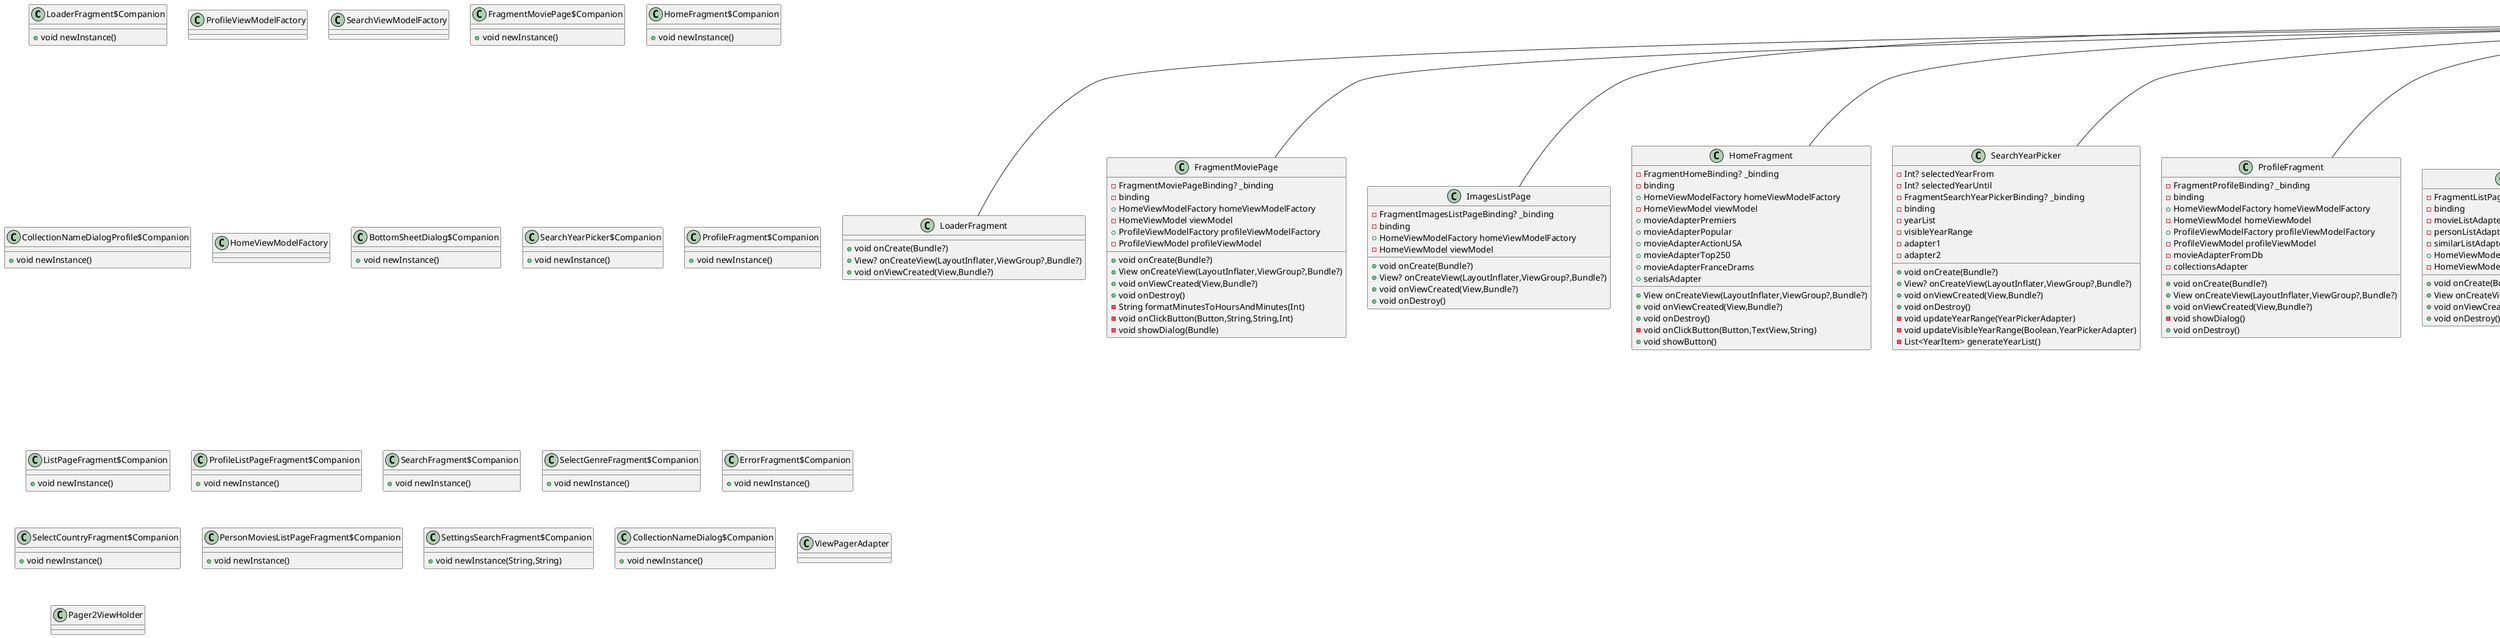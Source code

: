 @startuml
class LoaderFragment$Companion {
+ void newInstance()
}
class LoaderFragment {
+ void onCreate(Bundle?)
+ View? onCreateView(LayoutInflater,ViewGroup?,Bundle?)
+ void onViewCreated(View,Bundle?)
}
class ProfileViewModelFactory {
}
class SearchViewModelFactory {
}
class HomeViewModel {
-  _moviesPremiers
+  moviesPremiers
-  _moviesPopular
+  moviesPopular
-  _moviesActionUSA
+  moviesActionUSA
-  _moviesTop250
+  moviesTop250
-  _moviesFranceDrams
+  moviesFranceDrams
-  _serials
+  serials
-  _personsInfo
+  personsInfo
-  _similarMovies
+  similarMovies
+ Flow<PagingData<Movie>> pagedMoviesPremiers
+ Flow<PagingData<Movie>> pagedMoviesPopular
+ Flow<PagingData<Movie>> pagedByGenreMovies
+ Flow<PagingData<Movie>> pagedMoviesTop250
+ Flow<PagingData<Movie>> pagedSerials
+ Movie loadMovieInfo(Int)
+ void loadPersons(Int)
+ List<Image> loadMovieImg(Int,String)
+ void loadSimilarMovies(Int)
+ PersonInfo loadPersonInfo(Int)
}
class FragmentMoviePage$Companion {
+ void newInstance()
}
class FragmentMoviePage {
- FragmentMoviePageBinding? _binding
-  binding
+ HomeViewModelFactory homeViewModelFactory
- HomeViewModel viewModel
+ ProfileViewModelFactory profileViewModelFactory
- ProfileViewModel profileViewModel
+ void onCreate(Bundle?)
+ View onCreateView(LayoutInflater,ViewGroup?,Bundle?)
+ void onViewCreated(View,Bundle?)
+ void onDestroy()
- String formatMinutesToHoursAndMinutes(Int)
- void onClickButton(Button,String,String,Int)
- void showDialog(Bundle)
}
class ImagesListPage {
- FragmentImagesListPageBinding? _binding
-  binding
+ HomeViewModelFactory homeViewModelFactory
- HomeViewModel viewModel
+ void onCreate(Bundle?)
+ View? onCreateView(LayoutInflater,ViewGroup?,Bundle?)
+ void onViewCreated(View,Bundle?)
+ void onDestroy()
}
class FilmsView {
-  binding
+ RecyclerView getRecycler()
+ AppCompatButton getButton()
+ AppCompatButton getShowAllButton()
}
class HomeFragment$Companion {
+ void newInstance()
}
class HomeFragment {
- FragmentHomeBinding? _binding
-  binding
+ HomeViewModelFactory homeViewModelFactory
- HomeViewModel viewModel
+  movieAdapterPremiers
+  movieAdapterPopular
+  movieAdapterActionUSA
+  movieAdapterTop250
+  movieAdapterFranceDrams
+  serialsAdapter
+ View onCreateView(LayoutInflater,ViewGroup?,Bundle?)
+ void onViewCreated(View,Bundle?)
+ void onDestroy()
- void onClickButton(Button,TextView,String)
+ void showButton()
}
class CollectionNameDialogProfile$Companion {
+ void newInstance()
}
class CollectionNameDialogProfile {
- FragmentCollectionNameDialogBinding? _binding
-  binding
+ ProfileViewModelFactory profileViewModelFactory
- ProfileViewModel viewModel
+  profileFragment
+ void onCreate(Bundle?)
+ View? onCreateView(LayoutInflater,ViewGroup?,Bundle?)
+ void onViewCreated(View,Bundle?)
+ void onDestroy()
- void showErrorDialog()
}
class MainViewModel {
}
class HomeViewModelFactory {
}
class SearchActivity {
- ActivitySearchBinding binding
+ void onCreate(Bundle?)
}
class BottomSheetDialog$Companion {
+ void newInstance()
}
class BottomSheetDialog {
- FragmentBottomSheetDialogBinding? _binding
-  binding
+ HomeViewModelFactory homeViewModelFactory
- HomeViewModel viewModel
+ ProfileViewModelFactory profileViewModelFactory
- ProfileViewModel profileViewModel
+ void onCreate(Bundle?)
+ View? onCreateView(LayoutInflater,ViewGroup?,Bundle?)
+ void onViewCreated(View,Bundle?)
+ void onDestroy()
- void showDialog(Bundle)
}
class SearchYearPicker$Companion {
+ void newInstance()
}
class SearchYearPicker {
- Int? selectedYearFrom
- Int? selectedYearUntil
- FragmentSearchYearPickerBinding? _binding
-  binding
-  yearList
-  visibleYearRange
-  adapter1
-  adapter2
+ void onCreate(Bundle?)
+ View? onCreateView(LayoutInflater,ViewGroup?,Bundle?)
+ void onViewCreated(View,Bundle?)
+ void onDestroy()
- void updateYearRange(YearPickerAdapter)
- void updateVisibleYearRange(Boolean,YearPickerAdapter)
- List<YearItem> generateYearList()
}
class ProfileFragment$Companion {
+ void newInstance()
}
class ProfileFragment {
- FragmentProfileBinding? _binding
-  binding
+ HomeViewModelFactory homeViewModelFactory
- HomeViewModel homeViewModel
+ ProfileViewModelFactory profileViewModelFactory
- ProfileViewModel profileViewModel
-  movieAdapterFromDb
-  collectionsAdapter
+ void onCreate(Bundle?)
+ View onCreateView(LayoutInflater,ViewGroup?,Bundle?)
+ void onViewCreated(View,Bundle?)
- void showDialog()
+ void onDestroy()
}
class ListPageFragment$Companion {
+ void newInstance()
}
class ListPageFragment {
- FragmentListPageBinding? _binding
-  binding
-  movieListAdapter
-  personListAdapter
-  similarListAdapter
+ HomeViewModelFactory homeViewModelFactory
- HomeViewModel viewModel
+ void onCreate(Bundle?)
+ View onCreateView(LayoutInflater,ViewGroup?,Bundle?)
+ void onViewCreated(View,Bundle?)
+ void onDestroy()
}
class ProfileListPageFragment$Companion {
+ void newInstance()
}
class ProfileListPageFragment {
- FragmentProfileListPageBinding? _binding
-  binding
-  movieListAdapter
+ ProfileViewModelFactory profileViewModelFactory
- ProfileViewModel viewModel
+ void onCreate(Bundle?)
+ View onCreateView(LayoutInflater,ViewGroup?,Bundle?)
+ void onViewCreated(View,Bundle?)
+ void onDestroy()
}
class SearchViewModel {
-  _loading
+  loading
-  _error
+  error
-  _moviesByKeywords
+  moviesByKeywords
-  _moviesByParameters
+  moviesByParameters
+ void getMoviesByParameters(Array<Int?>,Array<Int?>,String,String,Int,Int,Int,Int)
+ void getMoviesByKeyword(String)
+ List<CountryFilter> loadCountries()
+ List<GenreFilter> loadGenres()
}
class PersonPageFragment {
- FragmentPersonPageBinding? _binding
-  binding
+ HomeViewModelFactory homeViewModelFactory
- HomeViewModel viewModel
+ void onCreate(Bundle?)
+ View onCreateView(LayoutInflater,ViewGroup?,Bundle?)
+ void onViewCreated(View,Bundle?)
}
class SearchFragment$Companion {
+ void newInstance()
}
class SearchFragment {
- FragmentSearchBinding? _binding
-  binding
-  movieListAdapter
+ SearchViewModelFactory searchViewModelFactory
- SearchViewModel viewModel
+ void onCreate(Bundle?)
+ View onCreateView(LayoutInflater,ViewGroup?,Bundle?)
+ void onViewCreated(View,Bundle?)
+ void onDestroy()
}
class WelcomeActivity {
+ ProfileViewModelFactory profileViewModelFactory
- ProfileViewModel profileViewModel
-  activities
- ActivityWelcomeBinding binding
-  titleList
-  imageList
+ void onCreate(Bundle?)
+ void onPause()
- void addToList(String,Int)
- void postToList()
}
class WelcomeFragment {
- FragmentWelcomeBinding? _binding
-  binding
- MainViewModel viewModel
+ void onCreate(Bundle?)
+ View onCreateView(LayoutInflater,ViewGroup?,Bundle?)
+ void onViewCreated(View,Bundle?)
+ void onDestroy()
}
class ProfileActivity {
- ActivityProfileBinding binding
+ ProfileViewModelFactory profileViewModelFactory
- ProfileViewModel profileViewModel
+ void onCreate(Bundle?)
}
class SelectGenreFragment$Companion {
+ void newInstance()
}
class SelectGenreFragment {
- FragmentSelectGenreBinding? _binding
-  binding
+ SearchViewModelFactory searchViewModelFactory
- SearchViewModel viewModel
+ void onCreate(Bundle?)
+ View? onCreateView(LayoutInflater,ViewGroup?,Bundle?)
+ void onViewCreated(View,Bundle?)
}
class ErrorFragment$Companion {
+ void newInstance()
}
class ErrorFragment {
- FragmentErrorBinding? _binding
-  binding
+ void onCreate(Bundle?)
+ View? onCreateView(LayoutInflater,ViewGroup?,Bundle?)
+ void onDestroy()
+ void onViewCreated(View,Bundle?)
}
class SelectCountryFragment$Companion {
+ void newInstance()
}
class SelectCountryFragment {
- FragmentSelectCountryBinding? _binding
-  binding
+ SearchViewModelFactory searchViewModelFactory
- SearchViewModel viewModel
+ void onCreate(Bundle?)
+ View? onCreateView(LayoutInflater,ViewGroup?,Bundle?)
+ void onViewCreated(View,Bundle?)
}
class PersonMoviesListPageFragment$Companion {
+ void newInstance()
}
class PersonMoviesListPageFragment {
- FragmentPersonMoviesListPageBinding? _binding
-  binding
-  movieListAdapter
+ HomeViewModelFactory homeViewModelFactory
- HomeViewModel viewModel
+ View onCreateView(LayoutInflater,ViewGroup?,Bundle?)
+ void onViewCreated(View,Bundle?)
+ void onDestroy()
}
class HomeActivity {
- ActivityHomeBinding binding
+ void onCreate(Bundle?)
}
class SettingsSearchFragment$Companion {
+ void newInstance(String,String)
}
class SettingsSearchFragment {
- FragmentSettingsSearchBinding? _binding
-  binding
+ SearchViewModelFactory searchViewModelFactory
- SearchViewModel viewModel
- SharedPreferences preferences
+ void onCreate(Bundle?)
+ View? onCreateView(LayoutInflater,ViewGroup?,Bundle?)
+ void onViewCreated(View,Bundle?)
- void saveToSharedPreferences(String,Any)
- Any retrieveFromSharedPreferences(String,Any)
}
class ProfileViewModel {
-  _movies
+ LiveData<List<Movie>> movies
-  _moviesWithInfo
+  moviesWithInfo
-  _collections
+  collections
+ void insertMovieToDb(Int,String)
+ void getMoviesFromCollection(String)
+ void getFavoritesMovies()
+ void createNewCollection(String)
+ Boolean checkNamesCollections(String)
+ void getAllCollections()
+ void insertCollections()
+ void refresh()
}
class CollectionNameDialog$Companion {
+ void newInstance()
}
class CollectionNameDialog {
- FragmentCollectionNameDialogBinding? _binding
-  binding
+ ProfileViewModelFactory profileViewModelFactory
- ProfileViewModel viewModel
+ void onCreate(Bundle?)
+ View? onCreateView(LayoutInflater,ViewGroup?,Bundle?)
+ void onViewCreated(View,Bundle?)
+ void onDestroy()
- void showDialog(Bundle)
- void showErrorDialog()
}
class ViewPagerAdapter {
}
class Pager2ViewHolder {
}


Fragment <|-- LoaderFragment


ViewModel <|-- HomeViewModel
Fragment <|-- FragmentMoviePage
Fragment <|-- ImagesListPage
LinearLayout <|-- FilmsView
Fragment <|-- HomeFragment
DialogFragment <|-- CollectionNameDialogProfile
ViewModel <|-- MainViewModel

AppCompatActivity <|-- SearchActivity
DialogFragment <|-- BottomSheetDialog
Fragment <|-- SearchYearPicker
Fragment <|-- ProfileFragment
Fragment <|-- ListPageFragment
Fragment <|-- ProfileListPageFragment
ViewModel <|-- SearchViewModel
Fragment <|-- PersonPageFragment
Fragment <|-- SearchFragment
AppCompatActivity <|-- WelcomeActivity
Fragment <|-- WelcomeFragment
AppCompatActivity <|-- ProfileActivity
Fragment <|-- SelectGenreFragment
DialogFragment <|-- ErrorFragment
Fragment <|-- SelectCountryFragment
Fragment <|-- PersonMoviesListPageFragment
AppCompatActivity <|-- HomeActivity
Fragment <|-- SettingsSearchFragment
ViewModel <|-- ProfileViewModel
DialogFragment <|-- CollectionNameDialog


@enduml